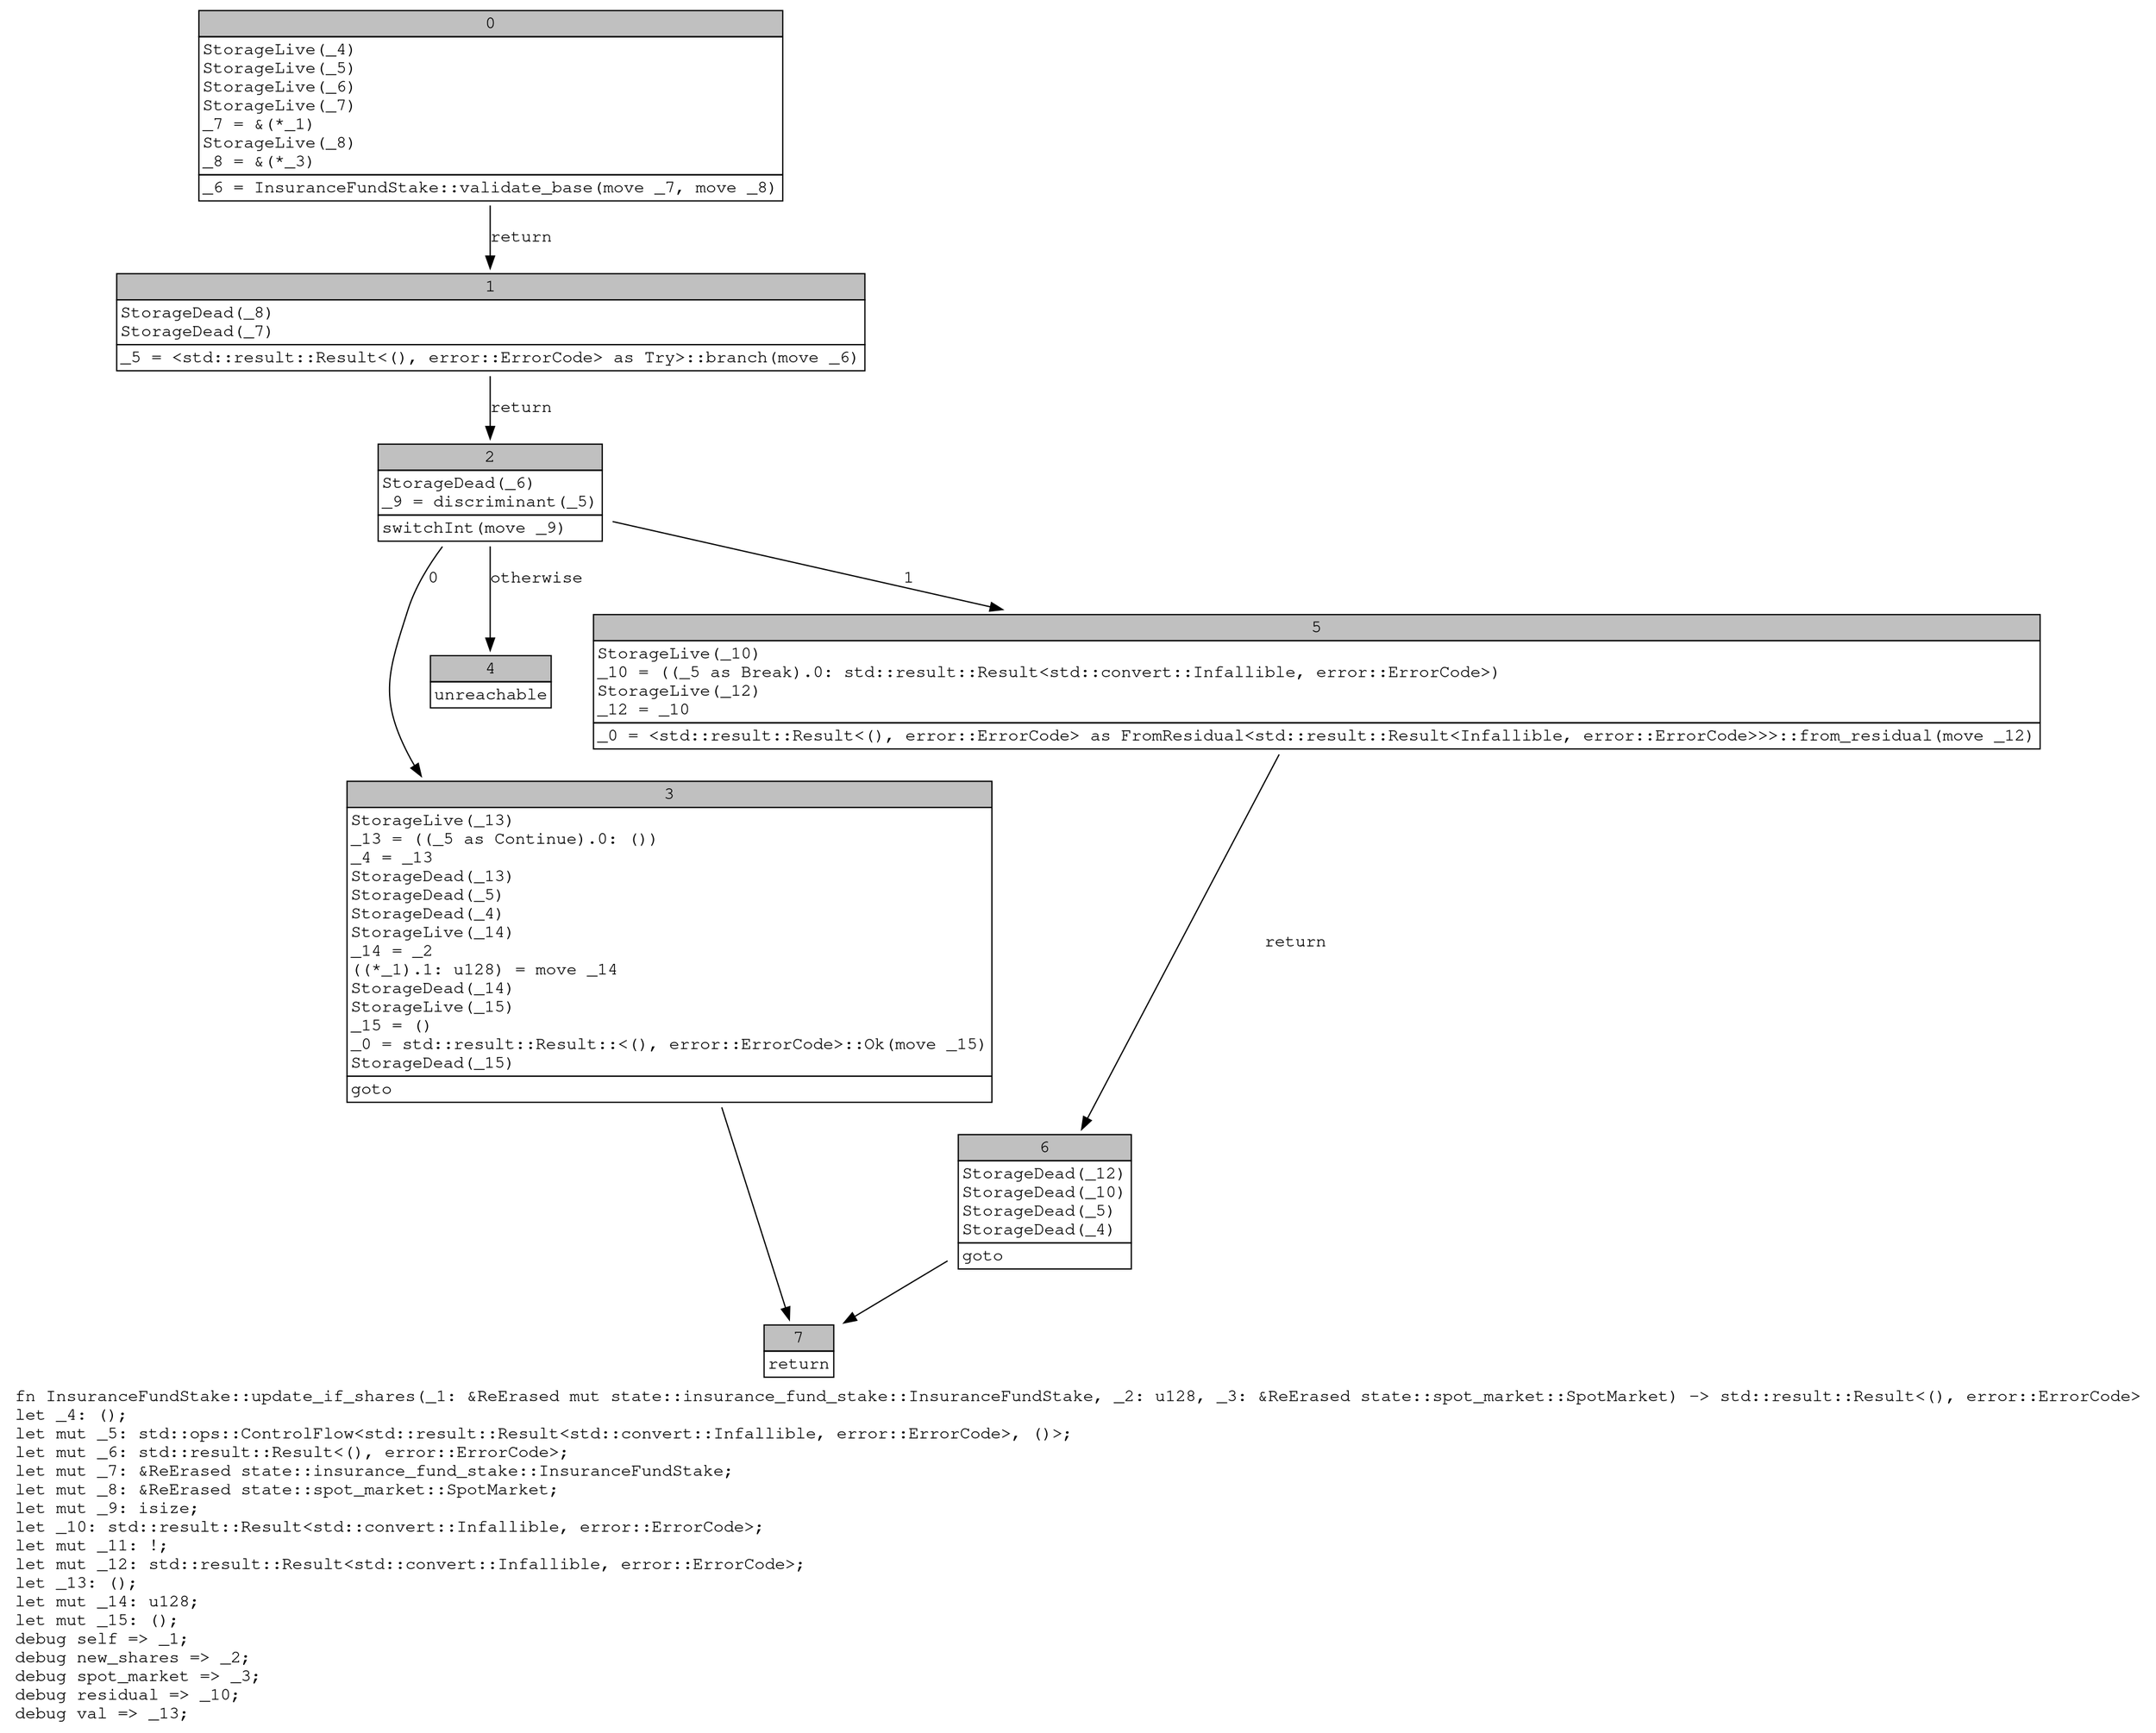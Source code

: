 digraph Mir_0_3370 {
    graph [fontname="Courier, monospace"];
    node [fontname="Courier, monospace"];
    edge [fontname="Courier, monospace"];
    label=<fn InsuranceFundStake::update_if_shares(_1: &amp;ReErased mut state::insurance_fund_stake::InsuranceFundStake, _2: u128, _3: &amp;ReErased state::spot_market::SpotMarket) -&gt; std::result::Result&lt;(), error::ErrorCode&gt;<br align="left"/>let _4: ();<br align="left"/>let mut _5: std::ops::ControlFlow&lt;std::result::Result&lt;std::convert::Infallible, error::ErrorCode&gt;, ()&gt;;<br align="left"/>let mut _6: std::result::Result&lt;(), error::ErrorCode&gt;;<br align="left"/>let mut _7: &amp;ReErased state::insurance_fund_stake::InsuranceFundStake;<br align="left"/>let mut _8: &amp;ReErased state::spot_market::SpotMarket;<br align="left"/>let mut _9: isize;<br align="left"/>let _10: std::result::Result&lt;std::convert::Infallible, error::ErrorCode&gt;;<br align="left"/>let mut _11: !;<br align="left"/>let mut _12: std::result::Result&lt;std::convert::Infallible, error::ErrorCode&gt;;<br align="left"/>let _13: ();<br align="left"/>let mut _14: u128;<br align="left"/>let mut _15: ();<br align="left"/>debug self =&gt; _1;<br align="left"/>debug new_shares =&gt; _2;<br align="left"/>debug spot_market =&gt; _3;<br align="left"/>debug residual =&gt; _10;<br align="left"/>debug val =&gt; _13;<br align="left"/>>;
    bb0__0_3370 [shape="none", label=<<table border="0" cellborder="1" cellspacing="0"><tr><td bgcolor="gray" align="center" colspan="1">0</td></tr><tr><td align="left" balign="left">StorageLive(_4)<br/>StorageLive(_5)<br/>StorageLive(_6)<br/>StorageLive(_7)<br/>_7 = &amp;(*_1)<br/>StorageLive(_8)<br/>_8 = &amp;(*_3)<br/></td></tr><tr><td align="left">_6 = InsuranceFundStake::validate_base(move _7, move _8)</td></tr></table>>];
    bb1__0_3370 [shape="none", label=<<table border="0" cellborder="1" cellspacing="0"><tr><td bgcolor="gray" align="center" colspan="1">1</td></tr><tr><td align="left" balign="left">StorageDead(_8)<br/>StorageDead(_7)<br/></td></tr><tr><td align="left">_5 = &lt;std::result::Result&lt;(), error::ErrorCode&gt; as Try&gt;::branch(move _6)</td></tr></table>>];
    bb2__0_3370 [shape="none", label=<<table border="0" cellborder="1" cellspacing="0"><tr><td bgcolor="gray" align="center" colspan="1">2</td></tr><tr><td align="left" balign="left">StorageDead(_6)<br/>_9 = discriminant(_5)<br/></td></tr><tr><td align="left">switchInt(move _9)</td></tr></table>>];
    bb3__0_3370 [shape="none", label=<<table border="0" cellborder="1" cellspacing="0"><tr><td bgcolor="gray" align="center" colspan="1">3</td></tr><tr><td align="left" balign="left">StorageLive(_13)<br/>_13 = ((_5 as Continue).0: ())<br/>_4 = _13<br/>StorageDead(_13)<br/>StorageDead(_5)<br/>StorageDead(_4)<br/>StorageLive(_14)<br/>_14 = _2<br/>((*_1).1: u128) = move _14<br/>StorageDead(_14)<br/>StorageLive(_15)<br/>_15 = ()<br/>_0 = std::result::Result::&lt;(), error::ErrorCode&gt;::Ok(move _15)<br/>StorageDead(_15)<br/></td></tr><tr><td align="left">goto</td></tr></table>>];
    bb4__0_3370 [shape="none", label=<<table border="0" cellborder="1" cellspacing="0"><tr><td bgcolor="gray" align="center" colspan="1">4</td></tr><tr><td align="left">unreachable</td></tr></table>>];
    bb5__0_3370 [shape="none", label=<<table border="0" cellborder="1" cellspacing="0"><tr><td bgcolor="gray" align="center" colspan="1">5</td></tr><tr><td align="left" balign="left">StorageLive(_10)<br/>_10 = ((_5 as Break).0: std::result::Result&lt;std::convert::Infallible, error::ErrorCode&gt;)<br/>StorageLive(_12)<br/>_12 = _10<br/></td></tr><tr><td align="left">_0 = &lt;std::result::Result&lt;(), error::ErrorCode&gt; as FromResidual&lt;std::result::Result&lt;Infallible, error::ErrorCode&gt;&gt;&gt;::from_residual(move _12)</td></tr></table>>];
    bb6__0_3370 [shape="none", label=<<table border="0" cellborder="1" cellspacing="0"><tr><td bgcolor="gray" align="center" colspan="1">6</td></tr><tr><td align="left" balign="left">StorageDead(_12)<br/>StorageDead(_10)<br/>StorageDead(_5)<br/>StorageDead(_4)<br/></td></tr><tr><td align="left">goto</td></tr></table>>];
    bb7__0_3370 [shape="none", label=<<table border="0" cellborder="1" cellspacing="0"><tr><td bgcolor="gray" align="center" colspan="1">7</td></tr><tr><td align="left">return</td></tr></table>>];
    bb0__0_3370 -> bb1__0_3370 [label="return"];
    bb1__0_3370 -> bb2__0_3370 [label="return"];
    bb2__0_3370 -> bb3__0_3370 [label="0"];
    bb2__0_3370 -> bb5__0_3370 [label="1"];
    bb2__0_3370 -> bb4__0_3370 [label="otherwise"];
    bb3__0_3370 -> bb7__0_3370 [label=""];
    bb5__0_3370 -> bb6__0_3370 [label="return"];
    bb6__0_3370 -> bb7__0_3370 [label=""];
}
